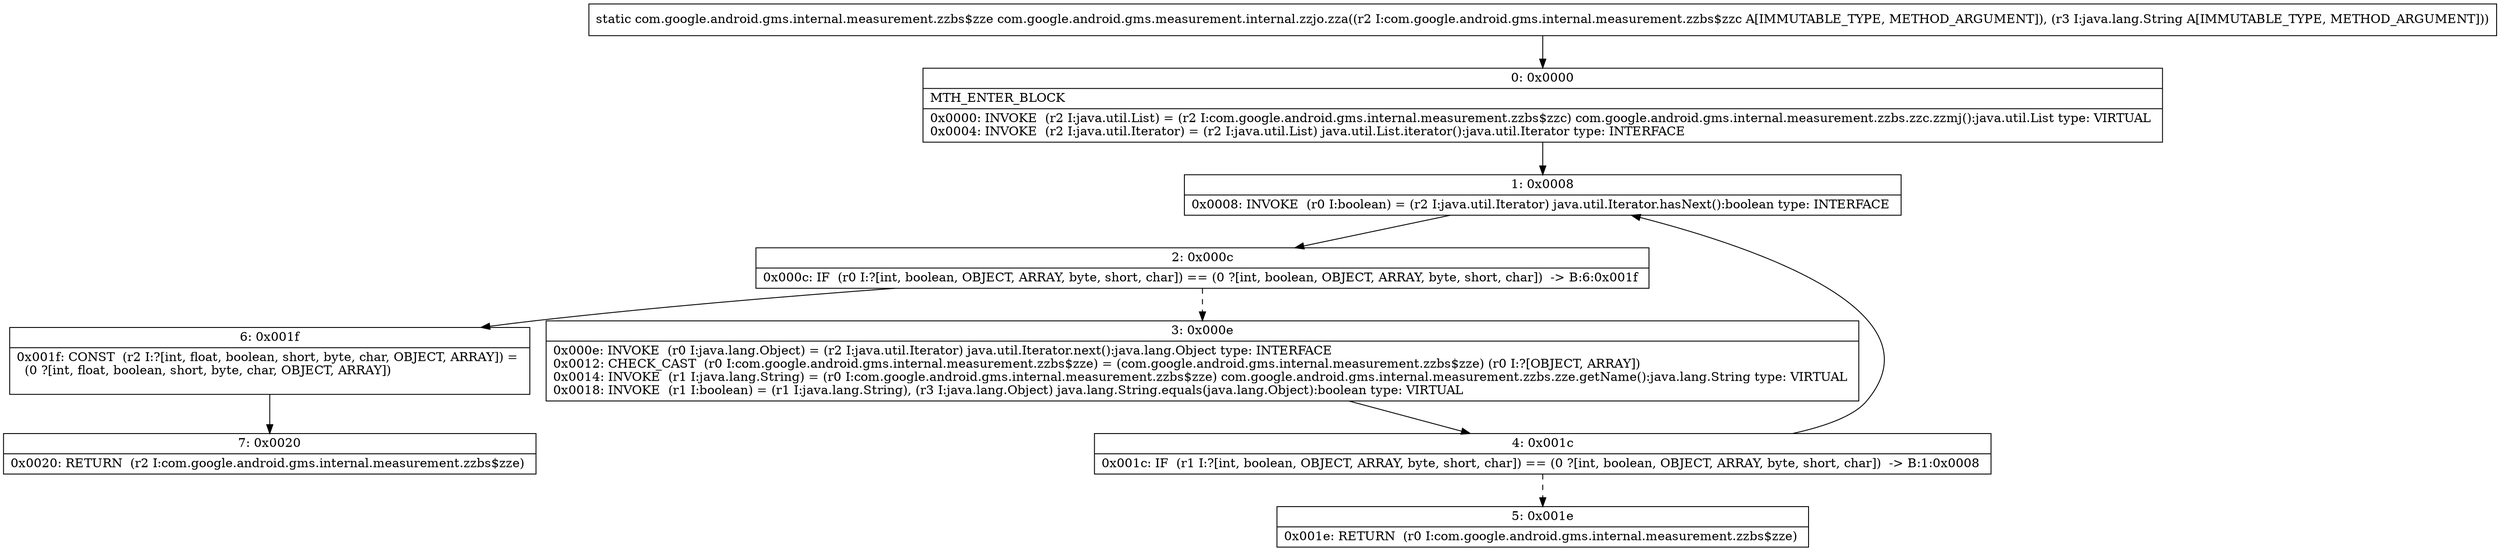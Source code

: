 digraph "CFG forcom.google.android.gms.measurement.internal.zzjo.zza(Lcom\/google\/android\/gms\/internal\/measurement\/zzbs$zzc;Ljava\/lang\/String;)Lcom\/google\/android\/gms\/internal\/measurement\/zzbs$zze;" {
Node_0 [shape=record,label="{0\:\ 0x0000|MTH_ENTER_BLOCK\l|0x0000: INVOKE  (r2 I:java.util.List) = (r2 I:com.google.android.gms.internal.measurement.zzbs$zzc) com.google.android.gms.internal.measurement.zzbs.zzc.zzmj():java.util.List type: VIRTUAL \l0x0004: INVOKE  (r2 I:java.util.Iterator) = (r2 I:java.util.List) java.util.List.iterator():java.util.Iterator type: INTERFACE \l}"];
Node_1 [shape=record,label="{1\:\ 0x0008|0x0008: INVOKE  (r0 I:boolean) = (r2 I:java.util.Iterator) java.util.Iterator.hasNext():boolean type: INTERFACE \l}"];
Node_2 [shape=record,label="{2\:\ 0x000c|0x000c: IF  (r0 I:?[int, boolean, OBJECT, ARRAY, byte, short, char]) == (0 ?[int, boolean, OBJECT, ARRAY, byte, short, char])  \-\> B:6:0x001f \l}"];
Node_3 [shape=record,label="{3\:\ 0x000e|0x000e: INVOKE  (r0 I:java.lang.Object) = (r2 I:java.util.Iterator) java.util.Iterator.next():java.lang.Object type: INTERFACE \l0x0012: CHECK_CAST  (r0 I:com.google.android.gms.internal.measurement.zzbs$zze) = (com.google.android.gms.internal.measurement.zzbs$zze) (r0 I:?[OBJECT, ARRAY]) \l0x0014: INVOKE  (r1 I:java.lang.String) = (r0 I:com.google.android.gms.internal.measurement.zzbs$zze) com.google.android.gms.internal.measurement.zzbs.zze.getName():java.lang.String type: VIRTUAL \l0x0018: INVOKE  (r1 I:boolean) = (r1 I:java.lang.String), (r3 I:java.lang.Object) java.lang.String.equals(java.lang.Object):boolean type: VIRTUAL \l}"];
Node_4 [shape=record,label="{4\:\ 0x001c|0x001c: IF  (r1 I:?[int, boolean, OBJECT, ARRAY, byte, short, char]) == (0 ?[int, boolean, OBJECT, ARRAY, byte, short, char])  \-\> B:1:0x0008 \l}"];
Node_5 [shape=record,label="{5\:\ 0x001e|0x001e: RETURN  (r0 I:com.google.android.gms.internal.measurement.zzbs$zze) \l}"];
Node_6 [shape=record,label="{6\:\ 0x001f|0x001f: CONST  (r2 I:?[int, float, boolean, short, byte, char, OBJECT, ARRAY]) = \l  (0 ?[int, float, boolean, short, byte, char, OBJECT, ARRAY])\l \l}"];
Node_7 [shape=record,label="{7\:\ 0x0020|0x0020: RETURN  (r2 I:com.google.android.gms.internal.measurement.zzbs$zze) \l}"];
MethodNode[shape=record,label="{static com.google.android.gms.internal.measurement.zzbs$zze com.google.android.gms.measurement.internal.zzjo.zza((r2 I:com.google.android.gms.internal.measurement.zzbs$zzc A[IMMUTABLE_TYPE, METHOD_ARGUMENT]), (r3 I:java.lang.String A[IMMUTABLE_TYPE, METHOD_ARGUMENT])) }"];
MethodNode -> Node_0;
Node_0 -> Node_1;
Node_1 -> Node_2;
Node_2 -> Node_3[style=dashed];
Node_2 -> Node_6;
Node_3 -> Node_4;
Node_4 -> Node_1;
Node_4 -> Node_5[style=dashed];
Node_6 -> Node_7;
}


